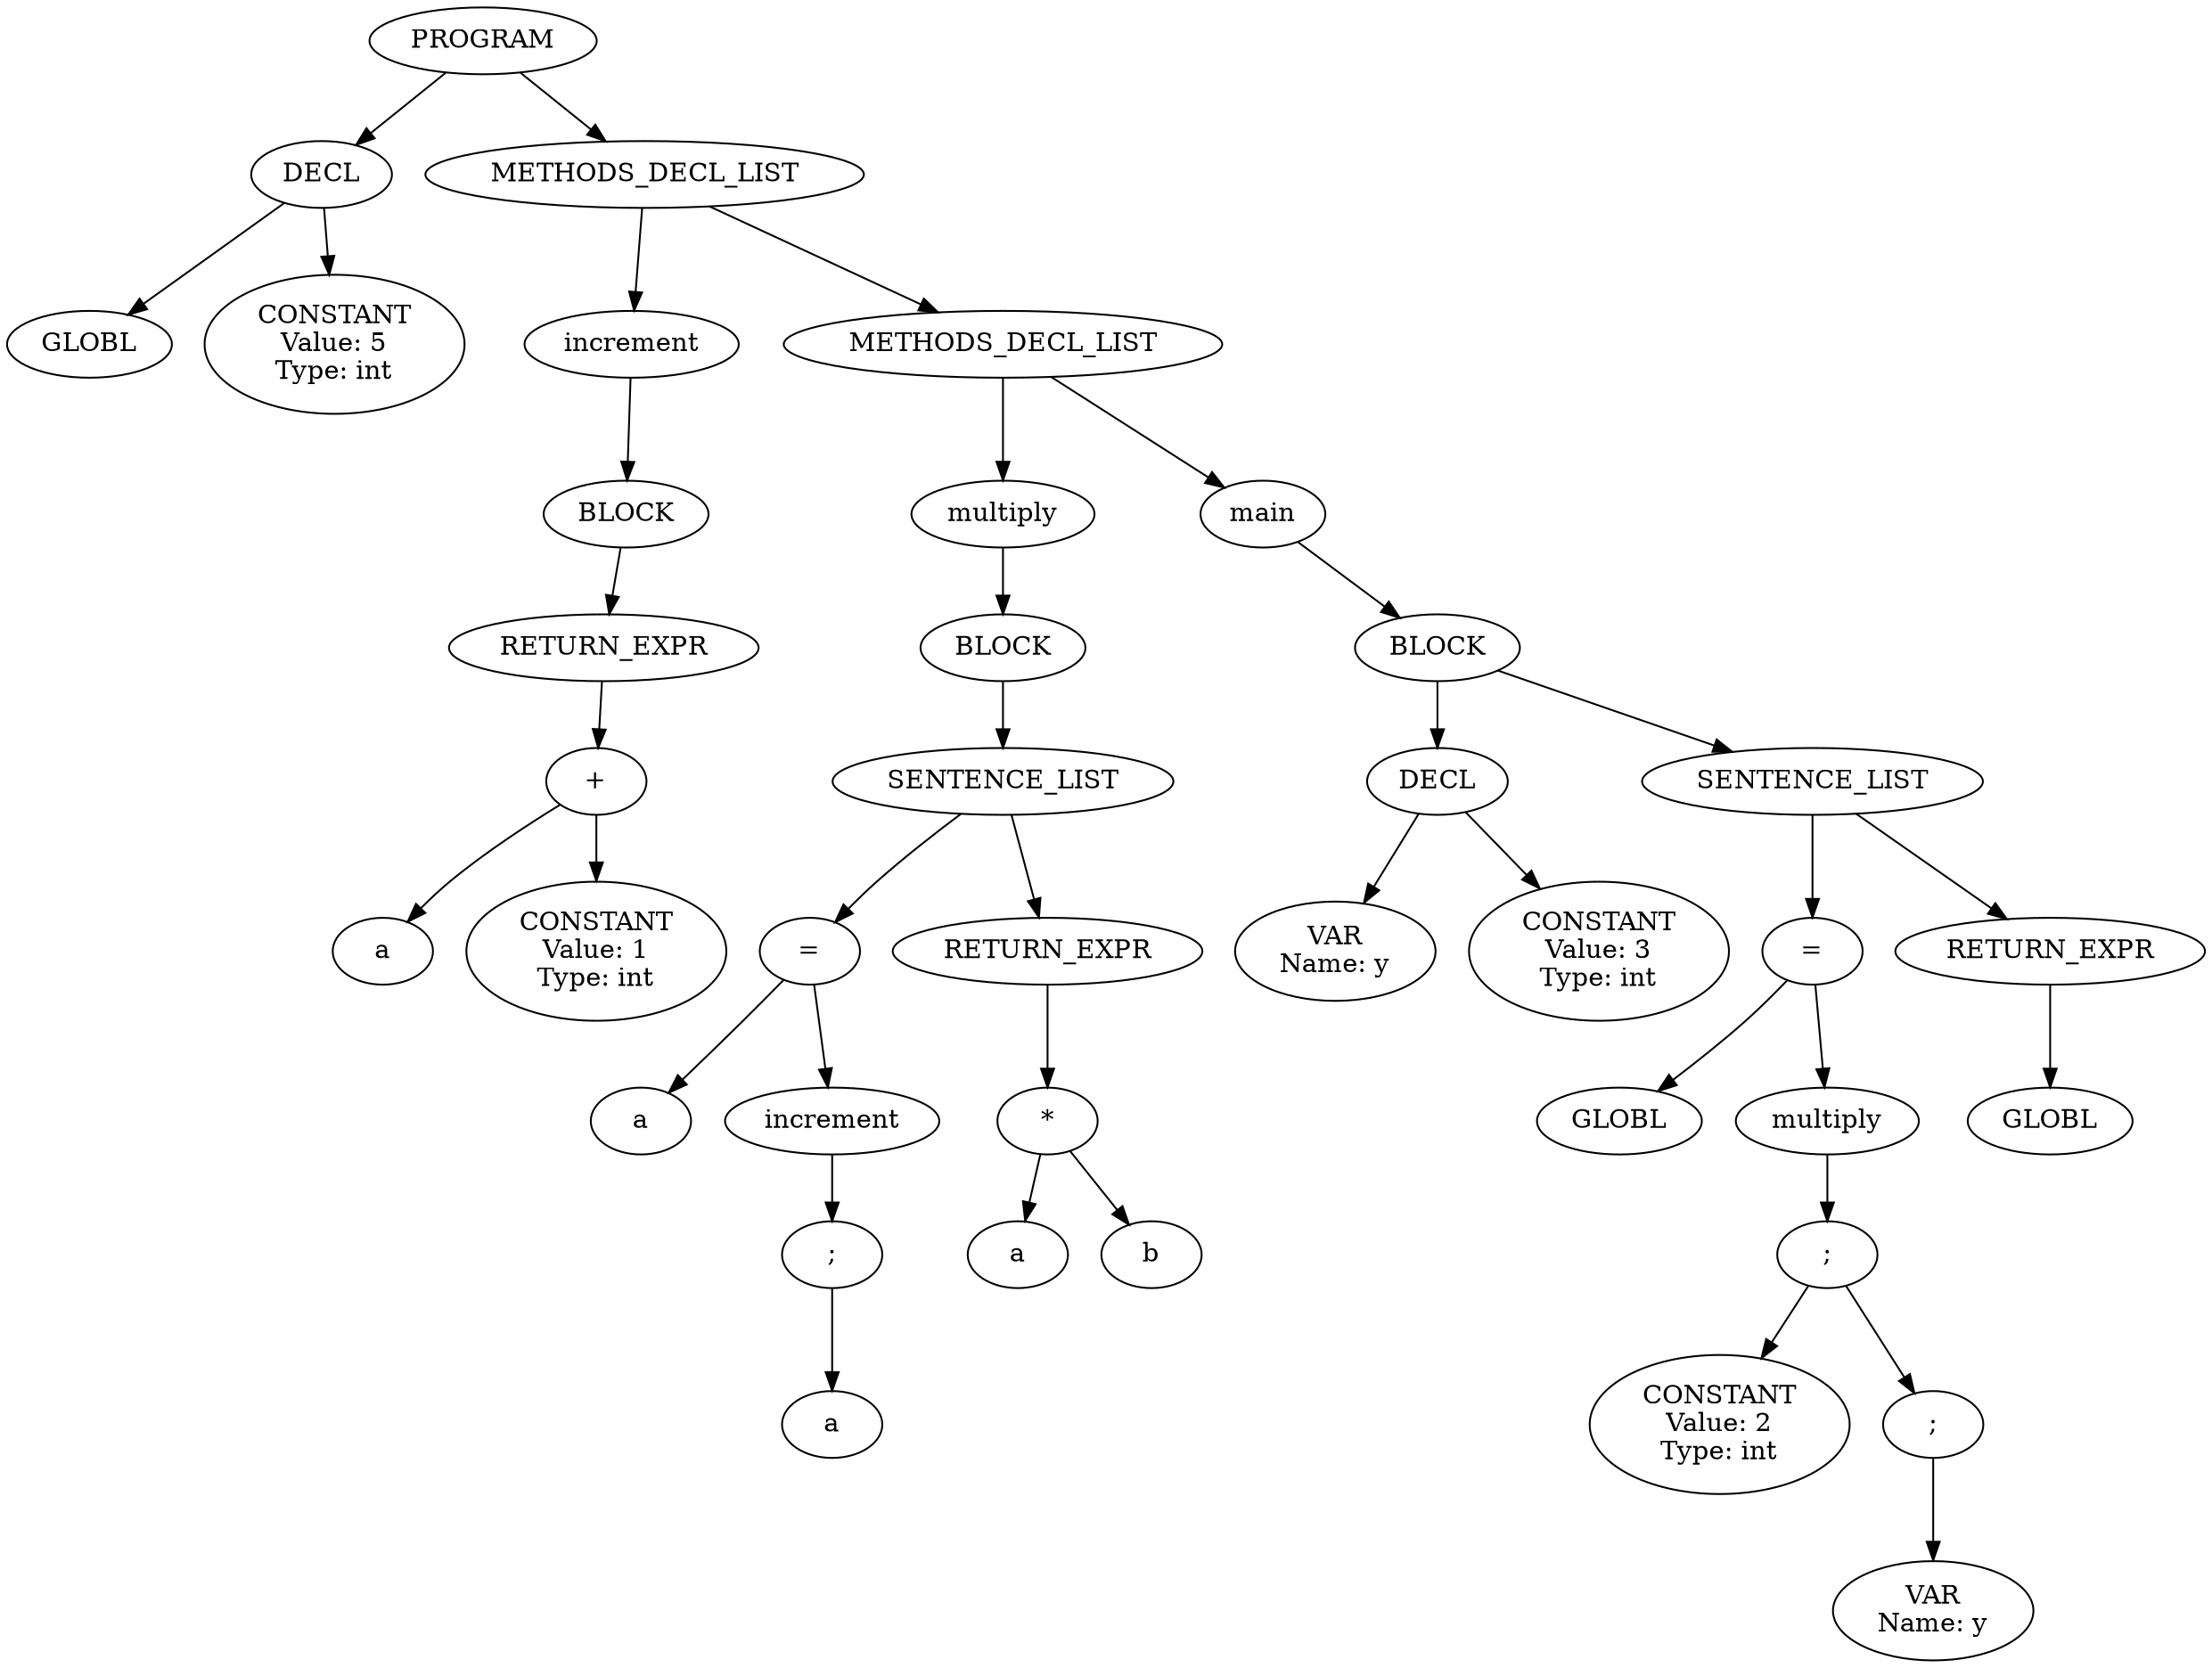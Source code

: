 digraph AST {
  0 [label="PROGRAM"];
  1 [label="DECL"];
  2 [label="GLOBL"];
  1 -> 2;
  3 [label="CONSTANT\nValue: 5\nType: int"];
  1 -> 3;
  0 -> 1;
  4 [label="METHODS_DECL_LIST"];
  5 [label="increment"];
  6 [label="BLOCK"];
  7 [label="RETURN_EXPR"];
  8 [label="+"];
  9 [label="a"];
  8 -> 9;
  10 [label="CONSTANT\nValue: 1\nType: int"];
  8 -> 10;
  7 -> 8;
  6 -> 7;
  5 -> 6;
  4 -> 5;
  11 [label="METHODS_DECL_LIST"];
  12 [label="multiply"];
  13 [label="BLOCK"];
  14 [label="SENTENCE_LIST"];
  15 [label="="];
  16 [label="a"];
  15 -> 16;
  17 [label="increment"];
  18 [label=";"];
  19 [label="a"];
  18 -> 19;
  17 -> 18;
  15 -> 17;
  14 -> 15;
  20 [label="RETURN_EXPR"];
  21 [label="*"];
  22 [label="a"];
  21 -> 22;
  23 [label="b"];
  21 -> 23;
  20 -> 21;
  14 -> 20;
  13 -> 14;
  12 -> 13;
  11 -> 12;
  24 [label="main"];
  25 [label="BLOCK"];
  26 [label="DECL"];
  27 [label="VAR\nName: y"];
  26 -> 27;
  28 [label="CONSTANT\nValue: 3\nType: int"];
  26 -> 28;
  25 -> 26;
  29 [label="SENTENCE_LIST"];
  30 [label="="];
  31 [label="GLOBL"];
  30 -> 31;
  32 [label="multiply"];
  33 [label=";"];
  34 [label="CONSTANT\nValue: 2\nType: int"];
  33 -> 34;
  35 [label=";"];
  36 [label="VAR\nName: y"];
  35 -> 36;
  33 -> 35;
  32 -> 33;
  30 -> 32;
  29 -> 30;
  37 [label="RETURN_EXPR"];
  38 [label="GLOBL"];
  37 -> 38;
  29 -> 37;
  25 -> 29;
  24 -> 25;
  11 -> 24;
  4 -> 11;
  0 -> 4;
}
